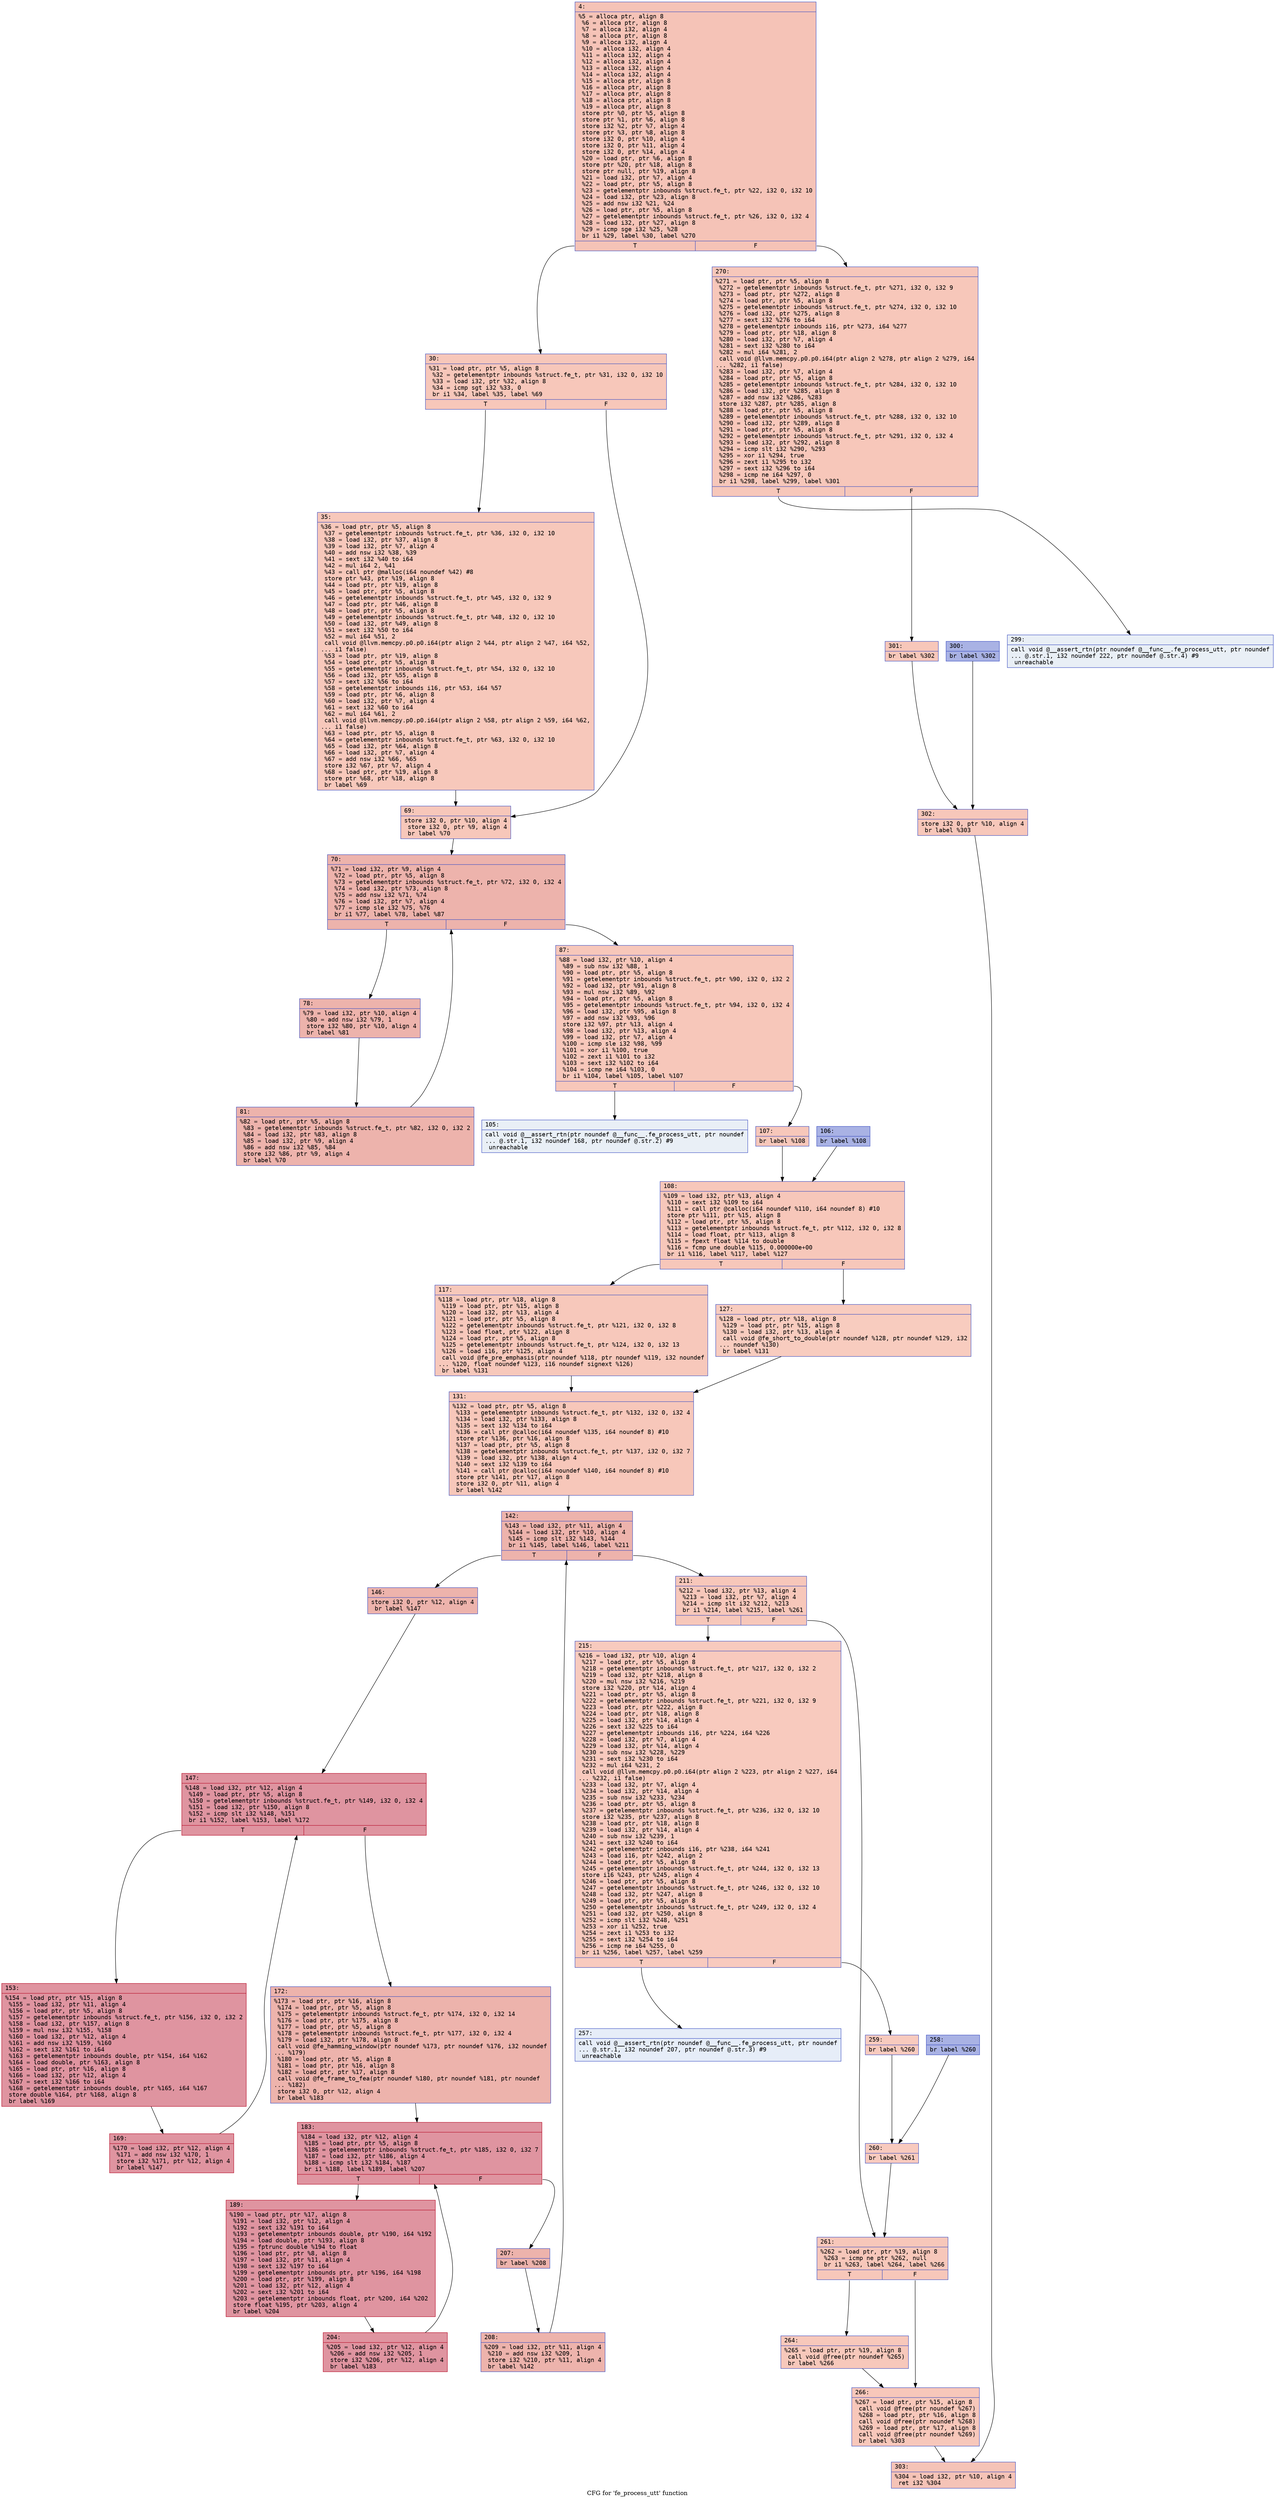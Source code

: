 digraph "CFG for 'fe_process_utt' function" {
	label="CFG for 'fe_process_utt' function";

	Node0x600002d7e350 [shape=record,color="#3d50c3ff", style=filled, fillcolor="#e8765c70" fontname="Courier",label="{4:\l|  %5 = alloca ptr, align 8\l  %6 = alloca ptr, align 8\l  %7 = alloca i32, align 4\l  %8 = alloca ptr, align 8\l  %9 = alloca i32, align 4\l  %10 = alloca i32, align 4\l  %11 = alloca i32, align 4\l  %12 = alloca i32, align 4\l  %13 = alloca i32, align 4\l  %14 = alloca i32, align 4\l  %15 = alloca ptr, align 8\l  %16 = alloca ptr, align 8\l  %17 = alloca ptr, align 8\l  %18 = alloca ptr, align 8\l  %19 = alloca ptr, align 8\l  store ptr %0, ptr %5, align 8\l  store ptr %1, ptr %6, align 8\l  store i32 %2, ptr %7, align 4\l  store ptr %3, ptr %8, align 8\l  store i32 0, ptr %10, align 4\l  store i32 0, ptr %11, align 4\l  store i32 0, ptr %14, align 4\l  %20 = load ptr, ptr %6, align 8\l  store ptr %20, ptr %18, align 8\l  store ptr null, ptr %19, align 8\l  %21 = load i32, ptr %7, align 4\l  %22 = load ptr, ptr %5, align 8\l  %23 = getelementptr inbounds %struct.fe_t, ptr %22, i32 0, i32 10\l  %24 = load i32, ptr %23, align 8\l  %25 = add nsw i32 %21, %24\l  %26 = load ptr, ptr %5, align 8\l  %27 = getelementptr inbounds %struct.fe_t, ptr %26, i32 0, i32 4\l  %28 = load i32, ptr %27, align 8\l  %29 = icmp sge i32 %25, %28\l  br i1 %29, label %30, label %270\l|{<s0>T|<s1>F}}"];
	Node0x600002d7e350:s0 -> Node0x600002d7e3a0[tooltip="4 -> 30\nProbability 50.00%" ];
	Node0x600002d7e350:s1 -> Node0x600002d7ee40[tooltip="4 -> 270\nProbability 50.00%" ];
	Node0x600002d7e3a0 [shape=record,color="#3d50c3ff", style=filled, fillcolor="#ec7f6370" fontname="Courier",label="{30:\l|  %31 = load ptr, ptr %5, align 8\l  %32 = getelementptr inbounds %struct.fe_t, ptr %31, i32 0, i32 10\l  %33 = load i32, ptr %32, align 8\l  %34 = icmp sgt i32 %33, 0\l  br i1 %34, label %35, label %69\l|{<s0>T|<s1>F}}"];
	Node0x600002d7e3a0:s0 -> Node0x600002d7e3f0[tooltip="30 -> 35\nProbability 62.50%" ];
	Node0x600002d7e3a0:s1 -> Node0x600002d7e440[tooltip="30 -> 69\nProbability 37.50%" ];
	Node0x600002d7e3f0 [shape=record,color="#3d50c3ff", style=filled, fillcolor="#ed836670" fontname="Courier",label="{35:\l|  %36 = load ptr, ptr %5, align 8\l  %37 = getelementptr inbounds %struct.fe_t, ptr %36, i32 0, i32 10\l  %38 = load i32, ptr %37, align 8\l  %39 = load i32, ptr %7, align 4\l  %40 = add nsw i32 %38, %39\l  %41 = sext i32 %40 to i64\l  %42 = mul i64 2, %41\l  %43 = call ptr @malloc(i64 noundef %42) #8\l  store ptr %43, ptr %19, align 8\l  %44 = load ptr, ptr %19, align 8\l  %45 = load ptr, ptr %5, align 8\l  %46 = getelementptr inbounds %struct.fe_t, ptr %45, i32 0, i32 9\l  %47 = load ptr, ptr %46, align 8\l  %48 = load ptr, ptr %5, align 8\l  %49 = getelementptr inbounds %struct.fe_t, ptr %48, i32 0, i32 10\l  %50 = load i32, ptr %49, align 8\l  %51 = sext i32 %50 to i64\l  %52 = mul i64 %51, 2\l  call void @llvm.memcpy.p0.p0.i64(ptr align 2 %44, ptr align 2 %47, i64 %52,\l... i1 false)\l  %53 = load ptr, ptr %19, align 8\l  %54 = load ptr, ptr %5, align 8\l  %55 = getelementptr inbounds %struct.fe_t, ptr %54, i32 0, i32 10\l  %56 = load i32, ptr %55, align 8\l  %57 = sext i32 %56 to i64\l  %58 = getelementptr inbounds i16, ptr %53, i64 %57\l  %59 = load ptr, ptr %6, align 8\l  %60 = load i32, ptr %7, align 4\l  %61 = sext i32 %60 to i64\l  %62 = mul i64 %61, 2\l  call void @llvm.memcpy.p0.p0.i64(ptr align 2 %58, ptr align 2 %59, i64 %62,\l... i1 false)\l  %63 = load ptr, ptr %5, align 8\l  %64 = getelementptr inbounds %struct.fe_t, ptr %63, i32 0, i32 10\l  %65 = load i32, ptr %64, align 8\l  %66 = load i32, ptr %7, align 4\l  %67 = add nsw i32 %66, %65\l  store i32 %67, ptr %7, align 4\l  %68 = load ptr, ptr %19, align 8\l  store ptr %68, ptr %18, align 8\l  br label %69\l}"];
	Node0x600002d7e3f0 -> Node0x600002d7e440[tooltip="35 -> 69\nProbability 100.00%" ];
	Node0x600002d7e440 [shape=record,color="#3d50c3ff", style=filled, fillcolor="#ec7f6370" fontname="Courier",label="{69:\l|  store i32 0, ptr %10, align 4\l  store i32 0, ptr %9, align 4\l  br label %70\l}"];
	Node0x600002d7e440 -> Node0x600002d7e490[tooltip="69 -> 70\nProbability 100.00%" ];
	Node0x600002d7e490 [shape=record,color="#3d50c3ff", style=filled, fillcolor="#d6524470" fontname="Courier",label="{70:\l|  %71 = load i32, ptr %9, align 4\l  %72 = load ptr, ptr %5, align 8\l  %73 = getelementptr inbounds %struct.fe_t, ptr %72, i32 0, i32 4\l  %74 = load i32, ptr %73, align 8\l  %75 = add nsw i32 %71, %74\l  %76 = load i32, ptr %7, align 4\l  %77 = icmp sle i32 %75, %76\l  br i1 %77, label %78, label %87\l|{<s0>T|<s1>F}}"];
	Node0x600002d7e490:s0 -> Node0x600002d7e4e0[tooltip="70 -> 78\nProbability 96.88%" ];
	Node0x600002d7e490:s1 -> Node0x600002d7e580[tooltip="70 -> 87\nProbability 3.12%" ];
	Node0x600002d7e4e0 [shape=record,color="#3d50c3ff", style=filled, fillcolor="#d6524470" fontname="Courier",label="{78:\l|  %79 = load i32, ptr %10, align 4\l  %80 = add nsw i32 %79, 1\l  store i32 %80, ptr %10, align 4\l  br label %81\l}"];
	Node0x600002d7e4e0 -> Node0x600002d7e530[tooltip="78 -> 81\nProbability 100.00%" ];
	Node0x600002d7e530 [shape=record,color="#3d50c3ff", style=filled, fillcolor="#d6524470" fontname="Courier",label="{81:\l|  %82 = load ptr, ptr %5, align 8\l  %83 = getelementptr inbounds %struct.fe_t, ptr %82, i32 0, i32 2\l  %84 = load i32, ptr %83, align 8\l  %85 = load i32, ptr %9, align 4\l  %86 = add nsw i32 %85, %84\l  store i32 %86, ptr %9, align 4\l  br label %70\l}"];
	Node0x600002d7e530 -> Node0x600002d7e490[tooltip="81 -> 70\nProbability 100.00%" ];
	Node0x600002d7e580 [shape=record,color="#3d50c3ff", style=filled, fillcolor="#ec7f6370" fontname="Courier",label="{87:\l|  %88 = load i32, ptr %10, align 4\l  %89 = sub nsw i32 %88, 1\l  %90 = load ptr, ptr %5, align 8\l  %91 = getelementptr inbounds %struct.fe_t, ptr %90, i32 0, i32 2\l  %92 = load i32, ptr %91, align 8\l  %93 = mul nsw i32 %89, %92\l  %94 = load ptr, ptr %5, align 8\l  %95 = getelementptr inbounds %struct.fe_t, ptr %94, i32 0, i32 4\l  %96 = load i32, ptr %95, align 8\l  %97 = add nsw i32 %93, %96\l  store i32 %97, ptr %13, align 4\l  %98 = load i32, ptr %13, align 4\l  %99 = load i32, ptr %7, align 4\l  %100 = icmp sle i32 %98, %99\l  %101 = xor i1 %100, true\l  %102 = zext i1 %101 to i32\l  %103 = sext i32 %102 to i64\l  %104 = icmp ne i64 %103, 0\l  br i1 %104, label %105, label %107\l|{<s0>T|<s1>F}}"];
	Node0x600002d7e580:s0 -> Node0x600002d7e5d0[tooltip="87 -> 105\nProbability 0.00%" ];
	Node0x600002d7e580:s1 -> Node0x600002d7e670[tooltip="87 -> 107\nProbability 100.00%" ];
	Node0x600002d7e5d0 [shape=record,color="#3d50c3ff", style=filled, fillcolor="#cedaeb70" fontname="Courier",label="{105:\l|  call void @__assert_rtn(ptr noundef @__func__.fe_process_utt, ptr noundef\l... @.str.1, i32 noundef 168, ptr noundef @.str.2) #9\l  unreachable\l}"];
	Node0x600002d7e620 [shape=record,color="#3d50c3ff", style=filled, fillcolor="#3d50c370" fontname="Courier",label="{106:\l|  br label %108\l}"];
	Node0x600002d7e620 -> Node0x600002d7e6c0[tooltip="106 -> 108\nProbability 100.00%" ];
	Node0x600002d7e670 [shape=record,color="#3d50c3ff", style=filled, fillcolor="#ec7f6370" fontname="Courier",label="{107:\l|  br label %108\l}"];
	Node0x600002d7e670 -> Node0x600002d7e6c0[tooltip="107 -> 108\nProbability 100.00%" ];
	Node0x600002d7e6c0 [shape=record,color="#3d50c3ff", style=filled, fillcolor="#ec7f6370" fontname="Courier",label="{108:\l|  %109 = load i32, ptr %13, align 4\l  %110 = sext i32 %109 to i64\l  %111 = call ptr @calloc(i64 noundef %110, i64 noundef 8) #10\l  store ptr %111, ptr %15, align 8\l  %112 = load ptr, ptr %5, align 8\l  %113 = getelementptr inbounds %struct.fe_t, ptr %112, i32 0, i32 8\l  %114 = load float, ptr %113, align 8\l  %115 = fpext float %114 to double\l  %116 = fcmp une double %115, 0.000000e+00\l  br i1 %116, label %117, label %127\l|{<s0>T|<s1>F}}"];
	Node0x600002d7e6c0:s0 -> Node0x600002d7e710[tooltip="108 -> 117\nProbability 62.50%" ];
	Node0x600002d7e6c0:s1 -> Node0x600002d7e760[tooltip="108 -> 127\nProbability 37.50%" ];
	Node0x600002d7e710 [shape=record,color="#3d50c3ff", style=filled, fillcolor="#ed836670" fontname="Courier",label="{117:\l|  %118 = load ptr, ptr %18, align 8\l  %119 = load ptr, ptr %15, align 8\l  %120 = load i32, ptr %13, align 4\l  %121 = load ptr, ptr %5, align 8\l  %122 = getelementptr inbounds %struct.fe_t, ptr %121, i32 0, i32 8\l  %123 = load float, ptr %122, align 8\l  %124 = load ptr, ptr %5, align 8\l  %125 = getelementptr inbounds %struct.fe_t, ptr %124, i32 0, i32 13\l  %126 = load i16, ptr %125, align 4\l  call void @fe_pre_emphasis(ptr noundef %118, ptr noundef %119, i32 noundef\l... %120, float noundef %123, i16 noundef signext %126)\l  br label %131\l}"];
	Node0x600002d7e710 -> Node0x600002d7e7b0[tooltip="117 -> 131\nProbability 100.00%" ];
	Node0x600002d7e760 [shape=record,color="#3d50c3ff", style=filled, fillcolor="#f08b6e70" fontname="Courier",label="{127:\l|  %128 = load ptr, ptr %18, align 8\l  %129 = load ptr, ptr %15, align 8\l  %130 = load i32, ptr %13, align 4\l  call void @fe_short_to_double(ptr noundef %128, ptr noundef %129, i32\l... noundef %130)\l  br label %131\l}"];
	Node0x600002d7e760 -> Node0x600002d7e7b0[tooltip="127 -> 131\nProbability 100.00%" ];
	Node0x600002d7e7b0 [shape=record,color="#3d50c3ff", style=filled, fillcolor="#ec7f6370" fontname="Courier",label="{131:\l|  %132 = load ptr, ptr %5, align 8\l  %133 = getelementptr inbounds %struct.fe_t, ptr %132, i32 0, i32 4\l  %134 = load i32, ptr %133, align 8\l  %135 = sext i32 %134 to i64\l  %136 = call ptr @calloc(i64 noundef %135, i64 noundef 8) #10\l  store ptr %136, ptr %16, align 8\l  %137 = load ptr, ptr %5, align 8\l  %138 = getelementptr inbounds %struct.fe_t, ptr %137, i32 0, i32 7\l  %139 = load i32, ptr %138, align 4\l  %140 = sext i32 %139 to i64\l  %141 = call ptr @calloc(i64 noundef %140, i64 noundef 8) #10\l  store ptr %141, ptr %17, align 8\l  store i32 0, ptr %11, align 4\l  br label %142\l}"];
	Node0x600002d7e7b0 -> Node0x600002d7e800[tooltip="131 -> 142\nProbability 100.00%" ];
	Node0x600002d7e800 [shape=record,color="#3d50c3ff", style=filled, fillcolor="#d6524470" fontname="Courier",label="{142:\l|  %143 = load i32, ptr %11, align 4\l  %144 = load i32, ptr %10, align 4\l  %145 = icmp slt i32 %143, %144\l  br i1 %145, label %146, label %211\l|{<s0>T|<s1>F}}"];
	Node0x600002d7e800:s0 -> Node0x600002d7e850[tooltip="142 -> 146\nProbability 96.88%" ];
	Node0x600002d7e800:s1 -> Node0x600002d7eb70[tooltip="142 -> 211\nProbability 3.12%" ];
	Node0x600002d7e850 [shape=record,color="#3d50c3ff", style=filled, fillcolor="#d6524470" fontname="Courier",label="{146:\l|  store i32 0, ptr %12, align 4\l  br label %147\l}"];
	Node0x600002d7e850 -> Node0x600002d7e8a0[tooltip="146 -> 147\nProbability 100.00%" ];
	Node0x600002d7e8a0 [shape=record,color="#b70d28ff", style=filled, fillcolor="#b70d2870" fontname="Courier",label="{147:\l|  %148 = load i32, ptr %12, align 4\l  %149 = load ptr, ptr %5, align 8\l  %150 = getelementptr inbounds %struct.fe_t, ptr %149, i32 0, i32 4\l  %151 = load i32, ptr %150, align 8\l  %152 = icmp slt i32 %148, %151\l  br i1 %152, label %153, label %172\l|{<s0>T|<s1>F}}"];
	Node0x600002d7e8a0:s0 -> Node0x600002d7e8f0[tooltip="147 -> 153\nProbability 96.88%" ];
	Node0x600002d7e8a0:s1 -> Node0x600002d7e990[tooltip="147 -> 172\nProbability 3.12%" ];
	Node0x600002d7e8f0 [shape=record,color="#b70d28ff", style=filled, fillcolor="#b70d2870" fontname="Courier",label="{153:\l|  %154 = load ptr, ptr %15, align 8\l  %155 = load i32, ptr %11, align 4\l  %156 = load ptr, ptr %5, align 8\l  %157 = getelementptr inbounds %struct.fe_t, ptr %156, i32 0, i32 2\l  %158 = load i32, ptr %157, align 8\l  %159 = mul nsw i32 %155, %158\l  %160 = load i32, ptr %12, align 4\l  %161 = add nsw i32 %159, %160\l  %162 = sext i32 %161 to i64\l  %163 = getelementptr inbounds double, ptr %154, i64 %162\l  %164 = load double, ptr %163, align 8\l  %165 = load ptr, ptr %16, align 8\l  %166 = load i32, ptr %12, align 4\l  %167 = sext i32 %166 to i64\l  %168 = getelementptr inbounds double, ptr %165, i64 %167\l  store double %164, ptr %168, align 8\l  br label %169\l}"];
	Node0x600002d7e8f0 -> Node0x600002d7e940[tooltip="153 -> 169\nProbability 100.00%" ];
	Node0x600002d7e940 [shape=record,color="#b70d28ff", style=filled, fillcolor="#b70d2870" fontname="Courier",label="{169:\l|  %170 = load i32, ptr %12, align 4\l  %171 = add nsw i32 %170, 1\l  store i32 %171, ptr %12, align 4\l  br label %147\l}"];
	Node0x600002d7e940 -> Node0x600002d7e8a0[tooltip="169 -> 147\nProbability 100.00%" ];
	Node0x600002d7e990 [shape=record,color="#3d50c3ff", style=filled, fillcolor="#d6524470" fontname="Courier",label="{172:\l|  %173 = load ptr, ptr %16, align 8\l  %174 = load ptr, ptr %5, align 8\l  %175 = getelementptr inbounds %struct.fe_t, ptr %174, i32 0, i32 14\l  %176 = load ptr, ptr %175, align 8\l  %177 = load ptr, ptr %5, align 8\l  %178 = getelementptr inbounds %struct.fe_t, ptr %177, i32 0, i32 4\l  %179 = load i32, ptr %178, align 8\l  call void @fe_hamming_window(ptr noundef %173, ptr noundef %176, i32 noundef\l... %179)\l  %180 = load ptr, ptr %5, align 8\l  %181 = load ptr, ptr %16, align 8\l  %182 = load ptr, ptr %17, align 8\l  call void @fe_frame_to_fea(ptr noundef %180, ptr noundef %181, ptr noundef\l... %182)\l  store i32 0, ptr %12, align 4\l  br label %183\l}"];
	Node0x600002d7e990 -> Node0x600002d7e9e0[tooltip="172 -> 183\nProbability 100.00%" ];
	Node0x600002d7e9e0 [shape=record,color="#b70d28ff", style=filled, fillcolor="#b70d2870" fontname="Courier",label="{183:\l|  %184 = load i32, ptr %12, align 4\l  %185 = load ptr, ptr %5, align 8\l  %186 = getelementptr inbounds %struct.fe_t, ptr %185, i32 0, i32 7\l  %187 = load i32, ptr %186, align 4\l  %188 = icmp slt i32 %184, %187\l  br i1 %188, label %189, label %207\l|{<s0>T|<s1>F}}"];
	Node0x600002d7e9e0:s0 -> Node0x600002d7ea30[tooltip="183 -> 189\nProbability 96.88%" ];
	Node0x600002d7e9e0:s1 -> Node0x600002d7ead0[tooltip="183 -> 207\nProbability 3.12%" ];
	Node0x600002d7ea30 [shape=record,color="#b70d28ff", style=filled, fillcolor="#b70d2870" fontname="Courier",label="{189:\l|  %190 = load ptr, ptr %17, align 8\l  %191 = load i32, ptr %12, align 4\l  %192 = sext i32 %191 to i64\l  %193 = getelementptr inbounds double, ptr %190, i64 %192\l  %194 = load double, ptr %193, align 8\l  %195 = fptrunc double %194 to float\l  %196 = load ptr, ptr %8, align 8\l  %197 = load i32, ptr %11, align 4\l  %198 = sext i32 %197 to i64\l  %199 = getelementptr inbounds ptr, ptr %196, i64 %198\l  %200 = load ptr, ptr %199, align 8\l  %201 = load i32, ptr %12, align 4\l  %202 = sext i32 %201 to i64\l  %203 = getelementptr inbounds float, ptr %200, i64 %202\l  store float %195, ptr %203, align 4\l  br label %204\l}"];
	Node0x600002d7ea30 -> Node0x600002d7ea80[tooltip="189 -> 204\nProbability 100.00%" ];
	Node0x600002d7ea80 [shape=record,color="#b70d28ff", style=filled, fillcolor="#b70d2870" fontname="Courier",label="{204:\l|  %205 = load i32, ptr %12, align 4\l  %206 = add nsw i32 %205, 1\l  store i32 %206, ptr %12, align 4\l  br label %183\l}"];
	Node0x600002d7ea80 -> Node0x600002d7e9e0[tooltip="204 -> 183\nProbability 100.00%" ];
	Node0x600002d7ead0 [shape=record,color="#3d50c3ff", style=filled, fillcolor="#d6524470" fontname="Courier",label="{207:\l|  br label %208\l}"];
	Node0x600002d7ead0 -> Node0x600002d7eb20[tooltip="207 -> 208\nProbability 100.00%" ];
	Node0x600002d7eb20 [shape=record,color="#3d50c3ff", style=filled, fillcolor="#d6524470" fontname="Courier",label="{208:\l|  %209 = load i32, ptr %11, align 4\l  %210 = add nsw i32 %209, 1\l  store i32 %210, ptr %11, align 4\l  br label %142\l}"];
	Node0x600002d7eb20 -> Node0x600002d7e800[tooltip="208 -> 142\nProbability 100.00%" ];
	Node0x600002d7eb70 [shape=record,color="#3d50c3ff", style=filled, fillcolor="#ec7f6370" fontname="Courier",label="{211:\l|  %212 = load i32, ptr %13, align 4\l  %213 = load i32, ptr %7, align 4\l  %214 = icmp slt i32 %212, %213\l  br i1 %214, label %215, label %261\l|{<s0>T|<s1>F}}"];
	Node0x600002d7eb70:s0 -> Node0x600002d7ebc0[tooltip="211 -> 215\nProbability 50.00%" ];
	Node0x600002d7eb70:s1 -> Node0x600002d7ed50[tooltip="211 -> 261\nProbability 50.00%" ];
	Node0x600002d7ebc0 [shape=record,color="#3d50c3ff", style=filled, fillcolor="#ef886b70" fontname="Courier",label="{215:\l|  %216 = load i32, ptr %10, align 4\l  %217 = load ptr, ptr %5, align 8\l  %218 = getelementptr inbounds %struct.fe_t, ptr %217, i32 0, i32 2\l  %219 = load i32, ptr %218, align 8\l  %220 = mul nsw i32 %216, %219\l  store i32 %220, ptr %14, align 4\l  %221 = load ptr, ptr %5, align 8\l  %222 = getelementptr inbounds %struct.fe_t, ptr %221, i32 0, i32 9\l  %223 = load ptr, ptr %222, align 8\l  %224 = load ptr, ptr %18, align 8\l  %225 = load i32, ptr %14, align 4\l  %226 = sext i32 %225 to i64\l  %227 = getelementptr inbounds i16, ptr %224, i64 %226\l  %228 = load i32, ptr %7, align 4\l  %229 = load i32, ptr %14, align 4\l  %230 = sub nsw i32 %228, %229\l  %231 = sext i32 %230 to i64\l  %232 = mul i64 %231, 2\l  call void @llvm.memcpy.p0.p0.i64(ptr align 2 %223, ptr align 2 %227, i64\l... %232, i1 false)\l  %233 = load i32, ptr %7, align 4\l  %234 = load i32, ptr %14, align 4\l  %235 = sub nsw i32 %233, %234\l  %236 = load ptr, ptr %5, align 8\l  %237 = getelementptr inbounds %struct.fe_t, ptr %236, i32 0, i32 10\l  store i32 %235, ptr %237, align 8\l  %238 = load ptr, ptr %18, align 8\l  %239 = load i32, ptr %14, align 4\l  %240 = sub nsw i32 %239, 1\l  %241 = sext i32 %240 to i64\l  %242 = getelementptr inbounds i16, ptr %238, i64 %241\l  %243 = load i16, ptr %242, align 2\l  %244 = load ptr, ptr %5, align 8\l  %245 = getelementptr inbounds %struct.fe_t, ptr %244, i32 0, i32 13\l  store i16 %243, ptr %245, align 4\l  %246 = load ptr, ptr %5, align 8\l  %247 = getelementptr inbounds %struct.fe_t, ptr %246, i32 0, i32 10\l  %248 = load i32, ptr %247, align 8\l  %249 = load ptr, ptr %5, align 8\l  %250 = getelementptr inbounds %struct.fe_t, ptr %249, i32 0, i32 4\l  %251 = load i32, ptr %250, align 8\l  %252 = icmp slt i32 %248, %251\l  %253 = xor i1 %252, true\l  %254 = zext i1 %253 to i32\l  %255 = sext i32 %254 to i64\l  %256 = icmp ne i64 %255, 0\l  br i1 %256, label %257, label %259\l|{<s0>T|<s1>F}}"];
	Node0x600002d7ebc0:s0 -> Node0x600002d7ec10[tooltip="215 -> 257\nProbability 0.00%" ];
	Node0x600002d7ebc0:s1 -> Node0x600002d7ecb0[tooltip="215 -> 259\nProbability 100.00%" ];
	Node0x600002d7ec10 [shape=record,color="#3d50c3ff", style=filled, fillcolor="#c7d7f070" fontname="Courier",label="{257:\l|  call void @__assert_rtn(ptr noundef @__func__.fe_process_utt, ptr noundef\l... @.str.1, i32 noundef 207, ptr noundef @.str.3) #9\l  unreachable\l}"];
	Node0x600002d7ec60 [shape=record,color="#3d50c3ff", style=filled, fillcolor="#3d50c370" fontname="Courier",label="{258:\l|  br label %260\l}"];
	Node0x600002d7ec60 -> Node0x600002d7ed00[tooltip="258 -> 260\nProbability 100.00%" ];
	Node0x600002d7ecb0 [shape=record,color="#3d50c3ff", style=filled, fillcolor="#ef886b70" fontname="Courier",label="{259:\l|  br label %260\l}"];
	Node0x600002d7ecb0 -> Node0x600002d7ed00[tooltip="259 -> 260\nProbability 100.00%" ];
	Node0x600002d7ed00 [shape=record,color="#3d50c3ff", style=filled, fillcolor="#ef886b70" fontname="Courier",label="{260:\l|  br label %261\l}"];
	Node0x600002d7ed00 -> Node0x600002d7ed50[tooltip="260 -> 261\nProbability 100.00%" ];
	Node0x600002d7ed50 [shape=record,color="#3d50c3ff", style=filled, fillcolor="#ec7f6370" fontname="Courier",label="{261:\l|  %262 = load ptr, ptr %19, align 8\l  %263 = icmp ne ptr %262, null\l  br i1 %263, label %264, label %266\l|{<s0>T|<s1>F}}"];
	Node0x600002d7ed50:s0 -> Node0x600002d7eda0[tooltip="261 -> 264\nProbability 62.50%" ];
	Node0x600002d7ed50:s1 -> Node0x600002d7edf0[tooltip="261 -> 266\nProbability 37.50%" ];
	Node0x600002d7eda0 [shape=record,color="#3d50c3ff", style=filled, fillcolor="#ed836670" fontname="Courier",label="{264:\l|  %265 = load ptr, ptr %19, align 8\l  call void @free(ptr noundef %265)\l  br label %266\l}"];
	Node0x600002d7eda0 -> Node0x600002d7edf0[tooltip="264 -> 266\nProbability 100.00%" ];
	Node0x600002d7edf0 [shape=record,color="#3d50c3ff", style=filled, fillcolor="#ec7f6370" fontname="Courier",label="{266:\l|  %267 = load ptr, ptr %15, align 8\l  call void @free(ptr noundef %267)\l  %268 = load ptr, ptr %16, align 8\l  call void @free(ptr noundef %268)\l  %269 = load ptr, ptr %17, align 8\l  call void @free(ptr noundef %269)\l  br label %303\l}"];
	Node0x600002d7edf0 -> Node0x600002d7efd0[tooltip="266 -> 303\nProbability 100.00%" ];
	Node0x600002d7ee40 [shape=record,color="#3d50c3ff", style=filled, fillcolor="#ec7f6370" fontname="Courier",label="{270:\l|  %271 = load ptr, ptr %5, align 8\l  %272 = getelementptr inbounds %struct.fe_t, ptr %271, i32 0, i32 9\l  %273 = load ptr, ptr %272, align 8\l  %274 = load ptr, ptr %5, align 8\l  %275 = getelementptr inbounds %struct.fe_t, ptr %274, i32 0, i32 10\l  %276 = load i32, ptr %275, align 8\l  %277 = sext i32 %276 to i64\l  %278 = getelementptr inbounds i16, ptr %273, i64 %277\l  %279 = load ptr, ptr %18, align 8\l  %280 = load i32, ptr %7, align 4\l  %281 = sext i32 %280 to i64\l  %282 = mul i64 %281, 2\l  call void @llvm.memcpy.p0.p0.i64(ptr align 2 %278, ptr align 2 %279, i64\l... %282, i1 false)\l  %283 = load i32, ptr %7, align 4\l  %284 = load ptr, ptr %5, align 8\l  %285 = getelementptr inbounds %struct.fe_t, ptr %284, i32 0, i32 10\l  %286 = load i32, ptr %285, align 8\l  %287 = add nsw i32 %286, %283\l  store i32 %287, ptr %285, align 8\l  %288 = load ptr, ptr %5, align 8\l  %289 = getelementptr inbounds %struct.fe_t, ptr %288, i32 0, i32 10\l  %290 = load i32, ptr %289, align 8\l  %291 = load ptr, ptr %5, align 8\l  %292 = getelementptr inbounds %struct.fe_t, ptr %291, i32 0, i32 4\l  %293 = load i32, ptr %292, align 8\l  %294 = icmp slt i32 %290, %293\l  %295 = xor i1 %294, true\l  %296 = zext i1 %295 to i32\l  %297 = sext i32 %296 to i64\l  %298 = icmp ne i64 %297, 0\l  br i1 %298, label %299, label %301\l|{<s0>T|<s1>F}}"];
	Node0x600002d7ee40:s0 -> Node0x600002d7ee90[tooltip="270 -> 299\nProbability 0.00%" ];
	Node0x600002d7ee40:s1 -> Node0x600002d7ef30[tooltip="270 -> 301\nProbability 100.00%" ];
	Node0x600002d7ee90 [shape=record,color="#3d50c3ff", style=filled, fillcolor="#cedaeb70" fontname="Courier",label="{299:\l|  call void @__assert_rtn(ptr noundef @__func__.fe_process_utt, ptr noundef\l... @.str.1, i32 noundef 222, ptr noundef @.str.4) #9\l  unreachable\l}"];
	Node0x600002d7eee0 [shape=record,color="#3d50c3ff", style=filled, fillcolor="#3d50c370" fontname="Courier",label="{300:\l|  br label %302\l}"];
	Node0x600002d7eee0 -> Node0x600002d7ef80[tooltip="300 -> 302\nProbability 100.00%" ];
	Node0x600002d7ef30 [shape=record,color="#3d50c3ff", style=filled, fillcolor="#ec7f6370" fontname="Courier",label="{301:\l|  br label %302\l}"];
	Node0x600002d7ef30 -> Node0x600002d7ef80[tooltip="301 -> 302\nProbability 100.00%" ];
	Node0x600002d7ef80 [shape=record,color="#3d50c3ff", style=filled, fillcolor="#ec7f6370" fontname="Courier",label="{302:\l|  store i32 0, ptr %10, align 4\l  br label %303\l}"];
	Node0x600002d7ef80 -> Node0x600002d7efd0[tooltip="302 -> 303\nProbability 100.00%" ];
	Node0x600002d7efd0 [shape=record,color="#3d50c3ff", style=filled, fillcolor="#e8765c70" fontname="Courier",label="{303:\l|  %304 = load i32, ptr %10, align 4\l  ret i32 %304\l}"];
}
